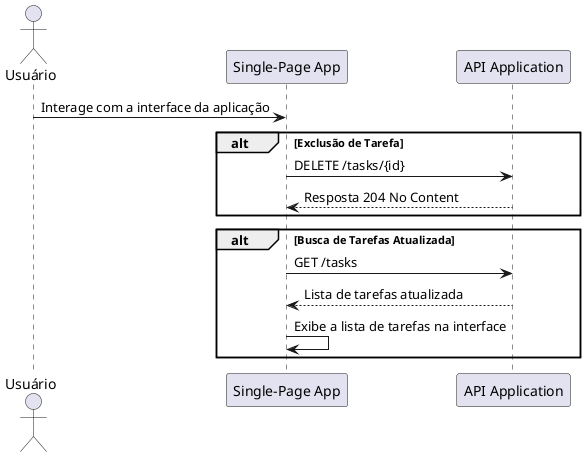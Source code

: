 @startuml diagrama_de_sequencia_frontend_004_deletar_tarefa
actor Usuário as u
participant SPA as "Single-Page App"
participant API as "API Application"

u -> SPA: Interage com a interface da aplicação

alt Exclusão de Tarefa
    SPA -> API: DELETE /tasks/{id}
    API --> SPA: Resposta 204 No Content
end

alt Busca de Tarefas Atualizada
    SPA -> API: GET /tasks
    API --> SPA: Lista de tarefas atualizada
    SPA -> SPA: Exibe a lista de tarefas na interface
end

@enduml
